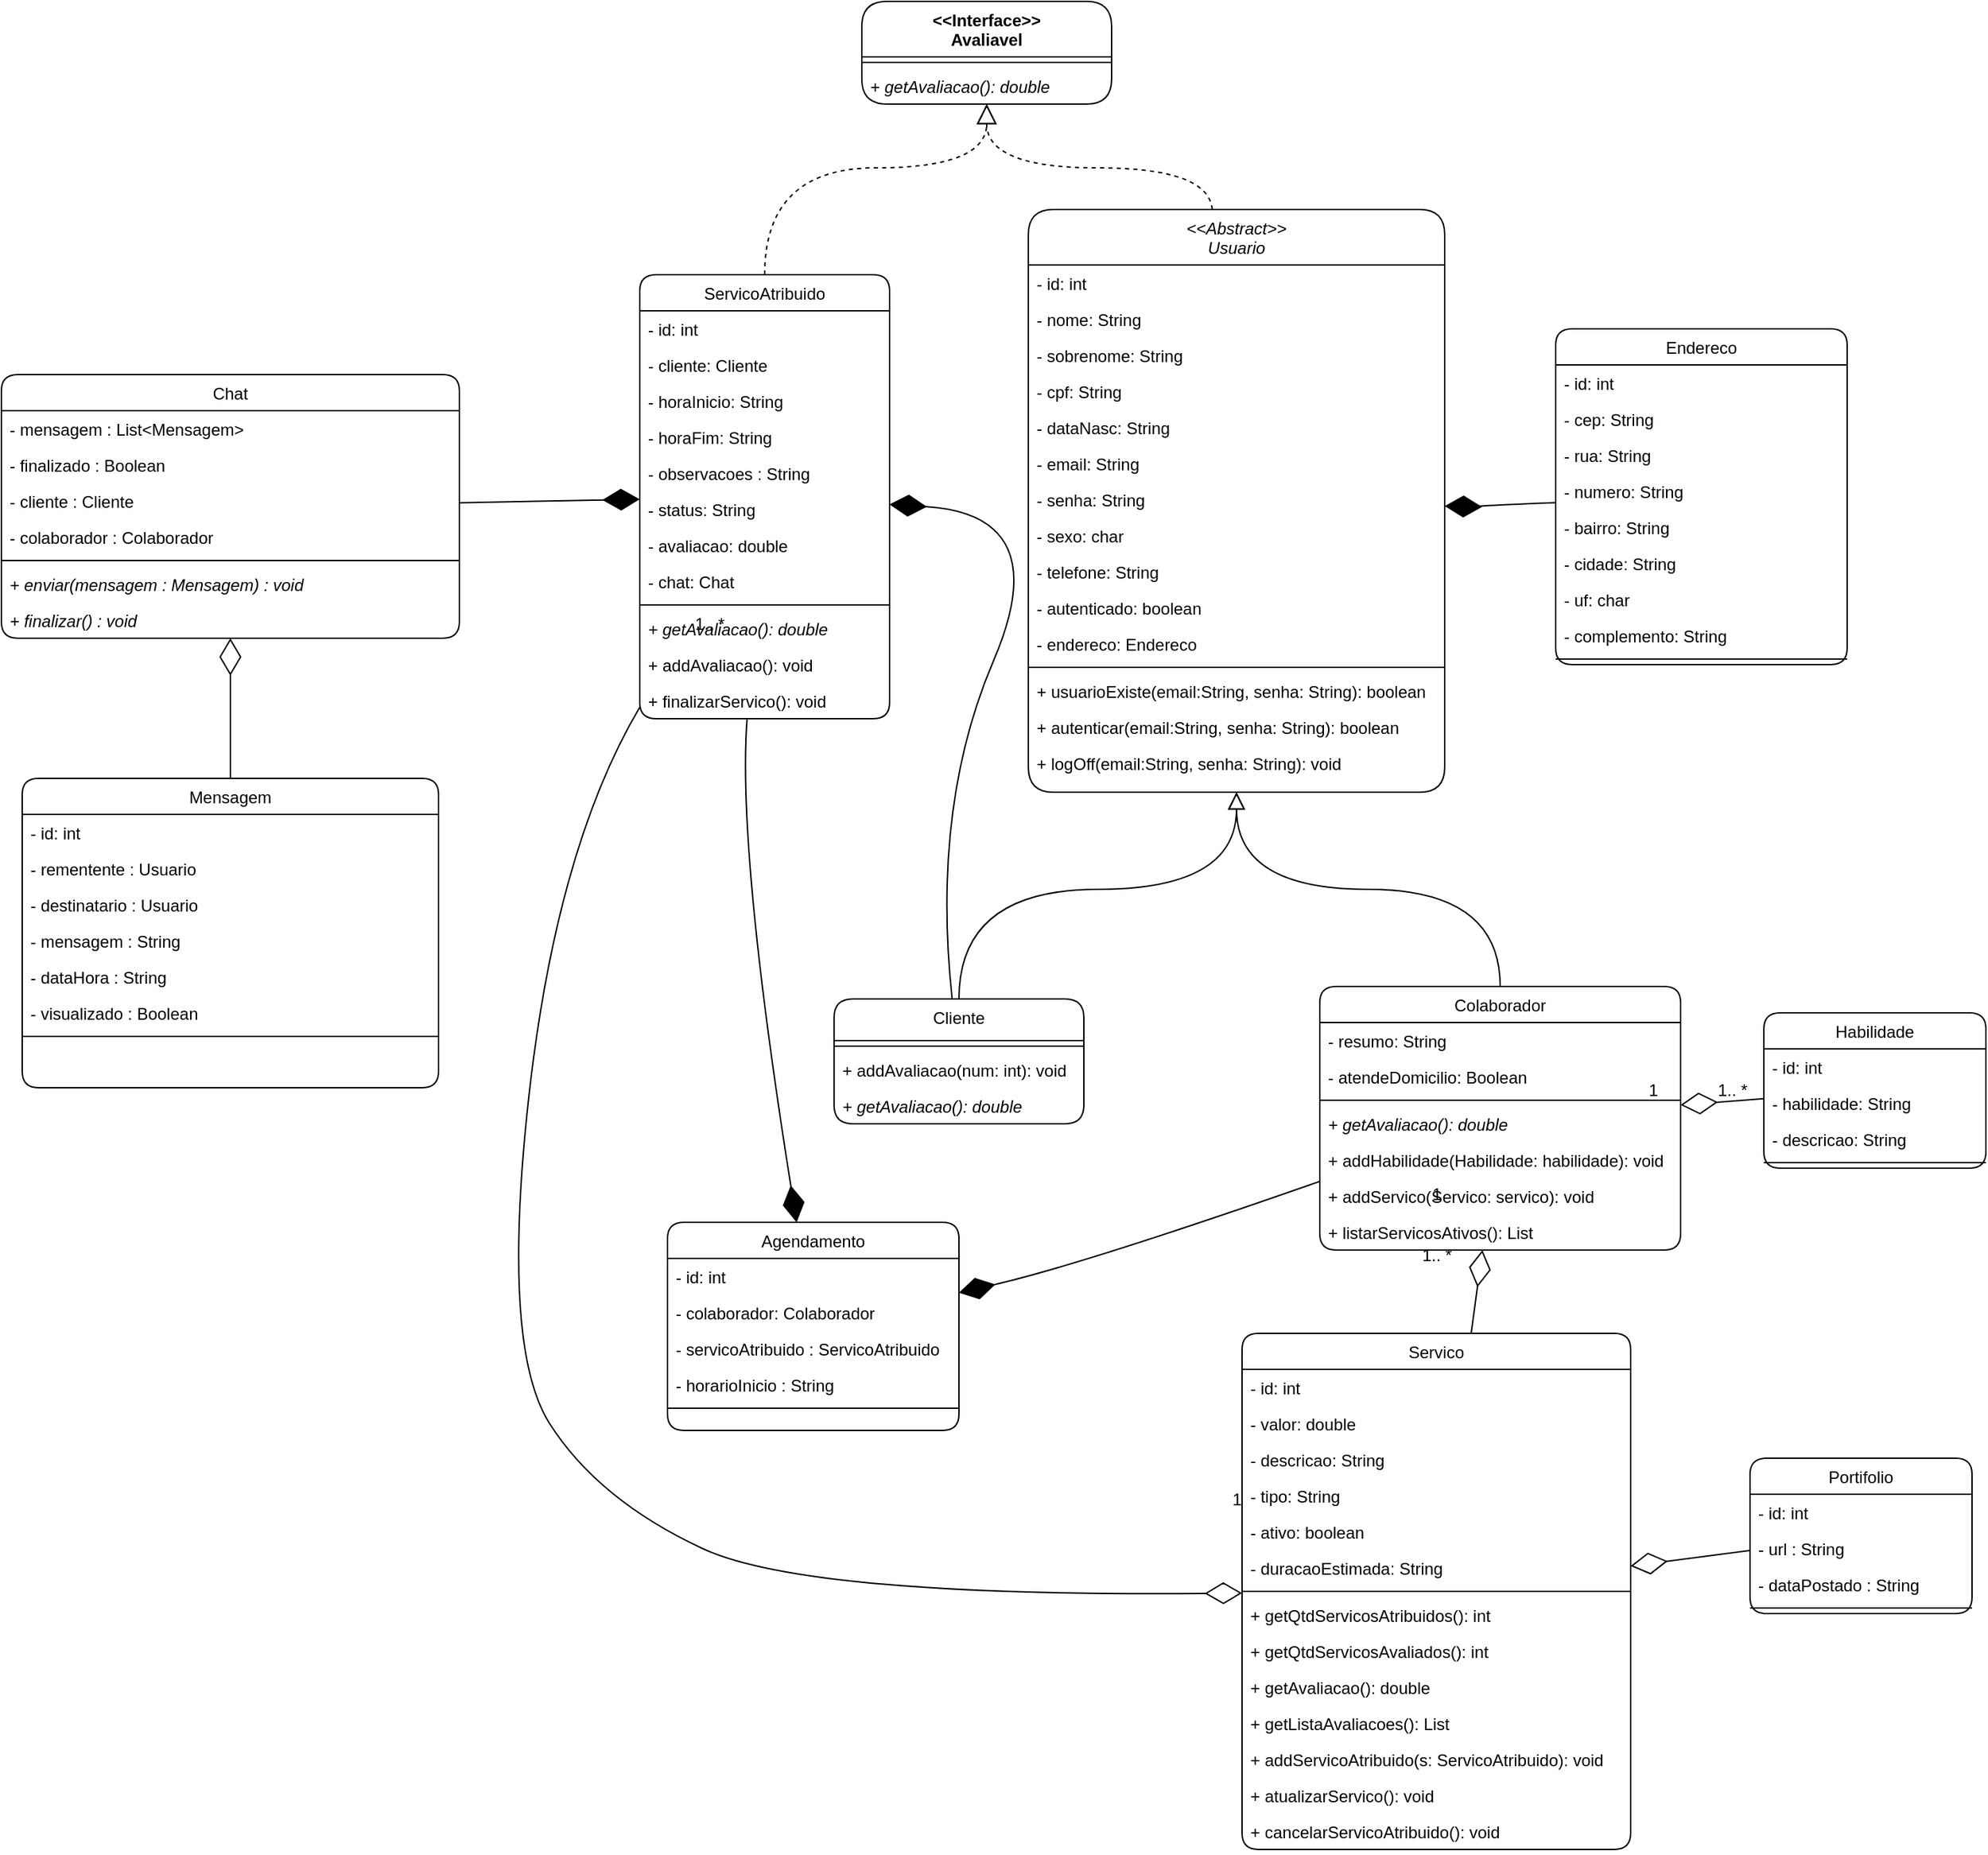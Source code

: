 <mxfile version="15.8.4" type="device"><diagram id="JI1mDOvTWfh2lCzA_Sv2" name="Page-1"><mxGraphModel dx="1935" dy="1732" grid="1" gridSize="10" guides="1" tooltips="1" connect="1" arrows="1" fold="1" page="1" pageScale="1" pageWidth="827" pageHeight="1169" math="0" shadow="0"><root><mxCell id="0"/><mxCell id="1" parent="0"/><mxCell id="ORUJClFgXBnA_HbMN2Dj-2" value="&lt;&lt;Abstract&gt;&gt;&#10;Usuario" style="swimlane;fontStyle=2;align=center;verticalAlign=top;childLayout=stackLayout;horizontal=1;startSize=40;horizontalStack=0;resizeParent=1;resizeLast=0;collapsible=1;marginBottom=0;shadow=0;strokeWidth=1;rounded=1;" parent="1" vertex="1"><mxGeometry x="140" y="-210" width="300" height="420" as="geometry"><mxRectangle x="230" y="140" width="160" height="26" as="alternateBounds"/></mxGeometry></mxCell><mxCell id="at3qiDSnlYmCYj1B6Uhe-5" value="- id: int" style="text;align=left;verticalAlign=top;spacingLeft=4;spacingRight=4;overflow=hidden;rotatable=0;points=[[0,0.5],[1,0.5]];portConstraint=eastwest;rounded=1;" parent="ORUJClFgXBnA_HbMN2Dj-2" vertex="1"><mxGeometry y="40" width="300" height="26" as="geometry"/></mxCell><mxCell id="ORUJClFgXBnA_HbMN2Dj-3" value="- nome: String" style="text;align=left;verticalAlign=top;spacingLeft=4;spacingRight=4;overflow=hidden;rotatable=0;points=[[0,0.5],[1,0.5]];portConstraint=eastwest;rounded=1;" parent="ORUJClFgXBnA_HbMN2Dj-2" vertex="1"><mxGeometry y="66" width="300" height="26" as="geometry"/></mxCell><mxCell id="ORUJClFgXBnA_HbMN2Dj-4" value="- sobrenome: String" style="text;align=left;verticalAlign=top;spacingLeft=4;spacingRight=4;overflow=hidden;rotatable=0;points=[[0,0.5],[1,0.5]];portConstraint=eastwest;shadow=0;html=0;rounded=1;" parent="ORUJClFgXBnA_HbMN2Dj-2" vertex="1"><mxGeometry y="92" width="300" height="26" as="geometry"/></mxCell><mxCell id="ORUJClFgXBnA_HbMN2Dj-5" value="- cpf: String" style="text;align=left;verticalAlign=top;spacingLeft=4;spacingRight=4;overflow=hidden;rotatable=0;points=[[0,0.5],[1,0.5]];portConstraint=eastwest;shadow=0;html=0;rounded=1;" parent="ORUJClFgXBnA_HbMN2Dj-2" vertex="1"><mxGeometry y="118" width="300" height="26" as="geometry"/></mxCell><mxCell id="ORUJClFgXBnA_HbMN2Dj-6" value="- dataNasc: String" style="text;align=left;verticalAlign=top;spacingLeft=4;spacingRight=4;overflow=hidden;rotatable=0;points=[[0,0.5],[1,0.5]];portConstraint=eastwest;shadow=0;html=0;rounded=1;" parent="ORUJClFgXBnA_HbMN2Dj-2" vertex="1"><mxGeometry y="144" width="300" height="26" as="geometry"/></mxCell><mxCell id="ORUJClFgXBnA_HbMN2Dj-7" value="- email: String" style="text;align=left;verticalAlign=top;spacingLeft=4;spacingRight=4;overflow=hidden;rotatable=0;points=[[0,0.5],[1,0.5]];portConstraint=eastwest;shadow=0;html=0;rounded=1;" parent="ORUJClFgXBnA_HbMN2Dj-2" vertex="1"><mxGeometry y="170" width="300" height="26" as="geometry"/></mxCell><mxCell id="ORUJClFgXBnA_HbMN2Dj-8" value="- senha: String" style="text;align=left;verticalAlign=top;spacingLeft=4;spacingRight=4;overflow=hidden;rotatable=0;points=[[0,0.5],[1,0.5]];portConstraint=eastwest;shadow=0;html=0;rounded=1;" parent="ORUJClFgXBnA_HbMN2Dj-2" vertex="1"><mxGeometry y="196" width="300" height="26" as="geometry"/></mxCell><mxCell id="ORUJClFgXBnA_HbMN2Dj-9" value="- sexo: char" style="text;align=left;verticalAlign=top;spacingLeft=4;spacingRight=4;overflow=hidden;rotatable=0;points=[[0,0.5],[1,0.5]];portConstraint=eastwest;shadow=0;html=0;rounded=1;" parent="ORUJClFgXBnA_HbMN2Dj-2" vertex="1"><mxGeometry y="222" width="300" height="26" as="geometry"/></mxCell><mxCell id="ORUJClFgXBnA_HbMN2Dj-10" value="- telefone: String" style="text;align=left;verticalAlign=top;spacingLeft=4;spacingRight=4;overflow=hidden;rotatable=0;points=[[0,0.5],[1,0.5]];portConstraint=eastwest;shadow=0;html=0;rounded=1;" parent="ORUJClFgXBnA_HbMN2Dj-2" vertex="1"><mxGeometry y="248" width="300" height="26" as="geometry"/></mxCell><mxCell id="ORUJClFgXBnA_HbMN2Dj-11" value="- autenticado: boolean" style="text;align=left;verticalAlign=top;spacingLeft=4;spacingRight=4;overflow=hidden;rotatable=0;points=[[0,0.5],[1,0.5]];portConstraint=eastwest;shadow=0;html=0;rounded=1;" parent="ORUJClFgXBnA_HbMN2Dj-2" vertex="1"><mxGeometry y="274" width="300" height="26" as="geometry"/></mxCell><mxCell id="at3qiDSnlYmCYj1B6Uhe-2" value="- endereco: Endereco" style="text;align=left;verticalAlign=top;spacingLeft=4;spacingRight=4;overflow=hidden;rotatable=0;points=[[0,0.5],[1,0.5]];portConstraint=eastwest;shadow=0;html=0;rounded=1;" parent="ORUJClFgXBnA_HbMN2Dj-2" vertex="1"><mxGeometry y="300" width="300" height="26" as="geometry"/></mxCell><mxCell id="ORUJClFgXBnA_HbMN2Dj-13" value="" style="line;html=1;strokeWidth=1;align=left;verticalAlign=middle;spacingTop=-1;spacingLeft=3;spacingRight=3;rotatable=0;labelPosition=right;points=[];portConstraint=eastwest;rounded=1;" parent="ORUJClFgXBnA_HbMN2Dj-2" vertex="1"><mxGeometry y="326" width="300" height="8" as="geometry"/></mxCell><mxCell id="ORUJClFgXBnA_HbMN2Dj-14" value="+ usuarioExiste(email:String, senha: String): boolean" style="text;align=left;verticalAlign=top;spacingLeft=4;spacingRight=4;overflow=hidden;rotatable=0;points=[[0,0.5],[1,0.5]];portConstraint=eastwest;shadow=0;html=0;fontStyle=0;rounded=1;" parent="ORUJClFgXBnA_HbMN2Dj-2" vertex="1"><mxGeometry y="334" width="300" height="26" as="geometry"/></mxCell><mxCell id="ORUJClFgXBnA_HbMN2Dj-15" value="+ autenticar(email:String, senha: String): boolean" style="text;align=left;verticalAlign=top;spacingLeft=4;spacingRight=4;overflow=hidden;rotatable=0;points=[[0,0.5],[1,0.5]];portConstraint=eastwest;shadow=0;html=0;fontStyle=0;rounded=1;" parent="ORUJClFgXBnA_HbMN2Dj-2" vertex="1"><mxGeometry y="360" width="300" height="26" as="geometry"/></mxCell><mxCell id="ORUJClFgXBnA_HbMN2Dj-16" value="+ logOff(email:String, senha: String): void" style="text;align=left;verticalAlign=top;spacingLeft=4;spacingRight=4;overflow=hidden;rotatable=0;points=[[0,0.5],[1,0.5]];portConstraint=eastwest;shadow=0;html=0;fontStyle=0;rounded=1;" parent="ORUJClFgXBnA_HbMN2Dj-2" vertex="1"><mxGeometry y="386" width="300" height="26" as="geometry"/></mxCell><mxCell id="ORUJClFgXBnA_HbMN2Dj-17" value="Cliente" style="swimlane;fontStyle=0;align=center;verticalAlign=top;childLayout=stackLayout;horizontal=1;startSize=30;horizontalStack=0;resizeParent=1;resizeLast=0;collapsible=1;marginBottom=0;shadow=0;strokeWidth=1;rounded=1;" parent="1" vertex="1"><mxGeometry y="359" width="180" height="90" as="geometry"><mxRectangle x="130" y="380" width="160" height="26" as="alternateBounds"/></mxGeometry></mxCell><mxCell id="ORUJClFgXBnA_HbMN2Dj-18" value="" style="line;html=1;strokeWidth=1;align=left;verticalAlign=middle;spacingTop=-1;spacingLeft=3;spacingRight=3;rotatable=0;labelPosition=right;points=[];portConstraint=eastwest;rounded=1;" parent="ORUJClFgXBnA_HbMN2Dj-17" vertex="1"><mxGeometry y="30" width="180" height="8" as="geometry"/></mxCell><mxCell id="ORUJClFgXBnA_HbMN2Dj-19" value="+ addAvaliacao(num: int): void" style="text;strokeColor=none;fillColor=none;align=left;verticalAlign=top;spacingLeft=4;spacingRight=4;overflow=hidden;rotatable=0;points=[[0,0.5],[1,0.5]];portConstraint=eastwest;fontStyle=0;rounded=1;" parent="ORUJClFgXBnA_HbMN2Dj-17" vertex="1"><mxGeometry y="38" width="180" height="26" as="geometry"/></mxCell><mxCell id="ORUJClFgXBnA_HbMN2Dj-20" value="+ getAvaliacao(): double" style="text;align=left;verticalAlign=top;spacingLeft=4;spacingRight=4;overflow=hidden;rotatable=0;points=[[0,0.5],[1,0.5]];portConstraint=eastwest;shadow=0;html=0;fontStyle=2;rounded=1;" parent="ORUJClFgXBnA_HbMN2Dj-17" vertex="1"><mxGeometry y="64" width="180" height="26" as="geometry"/></mxCell><mxCell id="ORUJClFgXBnA_HbMN2Dj-21" value="" style="endArrow=block;endSize=10;endFill=0;shadow=0;strokeWidth=1;edgeStyle=elbowEdgeStyle;elbow=vertical;entryX=0.5;entryY=1;entryDx=0;entryDy=0;curved=1;startArrow=none;" parent="1" source="ORUJClFgXBnA_HbMN2Dj-17" target="ORUJClFgXBnA_HbMN2Dj-2" edge="1"><mxGeometry width="160" relative="1" as="geometry"><mxPoint x="60" y="220" as="sourcePoint"/><mxPoint x="200" y="203" as="targetPoint"/><Array as="points"><mxPoint x="280" y="280"/><mxPoint x="390" y="320"/><mxPoint x="380" y="300"/></Array></mxGeometry></mxCell><mxCell id="ORUJClFgXBnA_HbMN2Dj-22" value="Colaborador" style="swimlane;fontStyle=0;align=center;verticalAlign=top;childLayout=stackLayout;horizontal=1;startSize=26;horizontalStack=0;resizeParent=1;resizeLast=0;collapsible=1;marginBottom=0;shadow=0;strokeWidth=1;rounded=1;" parent="1" vertex="1"><mxGeometry x="350" y="350" width="260" height="190" as="geometry"><mxRectangle x="340" y="380" width="170" height="26" as="alternateBounds"/></mxGeometry></mxCell><mxCell id="ORUJClFgXBnA_HbMN2Dj-23" value="- resumo: String" style="text;align=left;verticalAlign=top;spacingLeft=4;spacingRight=4;overflow=hidden;rotatable=0;points=[[0,0.5],[1,0.5]];portConstraint=eastwest;rounded=1;" parent="ORUJClFgXBnA_HbMN2Dj-22" vertex="1"><mxGeometry y="26" width="260" height="26" as="geometry"/></mxCell><mxCell id="at3qiDSnlYmCYj1B6Uhe-1" value="- atendeDomicilio: Boolean" style="text;align=left;verticalAlign=top;spacingLeft=4;spacingRight=4;overflow=hidden;rotatable=0;points=[[0,0.5],[1,0.5]];portConstraint=eastwest;rounded=1;" parent="ORUJClFgXBnA_HbMN2Dj-22" vertex="1"><mxGeometry y="52" width="260" height="26" as="geometry"/></mxCell><mxCell id="ORUJClFgXBnA_HbMN2Dj-24" value="" style="line;html=1;strokeWidth=1;align=left;verticalAlign=middle;spacingTop=-1;spacingLeft=3;spacingRight=3;rotatable=0;labelPosition=right;points=[];portConstraint=eastwest;rounded=1;" parent="ORUJClFgXBnA_HbMN2Dj-22" vertex="1"><mxGeometry y="78" width="260" height="8" as="geometry"/></mxCell><mxCell id="ORUJClFgXBnA_HbMN2Dj-25" value="+ getAvaliacao(): double" style="text;strokeColor=none;fillColor=none;align=left;verticalAlign=top;spacingLeft=4;spacingRight=4;overflow=hidden;rotatable=0;points=[[0,0.5],[1,0.5]];portConstraint=eastwest;fontStyle=2;rounded=1;" parent="ORUJClFgXBnA_HbMN2Dj-22" vertex="1"><mxGeometry y="86" width="260" height="26" as="geometry"/></mxCell><mxCell id="ORUJClFgXBnA_HbMN2Dj-26" value="+ addHabilidade(Habilidade: habilidade): void" style="text;align=left;verticalAlign=top;spacingLeft=4;spacingRight=4;overflow=hidden;rotatable=0;points=[[0,0.5],[1,0.5]];portConstraint=eastwest;rounded=1;" parent="ORUJClFgXBnA_HbMN2Dj-22" vertex="1"><mxGeometry y="112" width="260" height="26" as="geometry"/></mxCell><mxCell id="ORUJClFgXBnA_HbMN2Dj-27" value="+ addServico(Servico: servico): void" style="text;align=left;verticalAlign=top;spacingLeft=4;spacingRight=4;overflow=hidden;rotatable=0;points=[[0,0.5],[1,0.5]];portConstraint=eastwest;rounded=1;" parent="ORUJClFgXBnA_HbMN2Dj-22" vertex="1"><mxGeometry y="138" width="260" height="26" as="geometry"/></mxCell><mxCell id="ORUJClFgXBnA_HbMN2Dj-28" value="+ listarServicosAtivos(): List" style="text;align=left;verticalAlign=top;spacingLeft=4;spacingRight=4;overflow=hidden;rotatable=0;points=[[0,0.5],[1,0.5]];portConstraint=eastwest;fontStyle=0;rounded=1;" parent="ORUJClFgXBnA_HbMN2Dj-22" vertex="1"><mxGeometry y="164" width="260" height="26" as="geometry"/></mxCell><mxCell id="ORUJClFgXBnA_HbMN2Dj-29" value="" style="endArrow=block;endSize=10;endFill=0;shadow=0;strokeWidth=1;edgeStyle=elbowEdgeStyle;elbow=vertical;entryX=0.5;entryY=1;entryDx=0;entryDy=0;curved=1;" parent="1" source="ORUJClFgXBnA_HbMN2Dj-22" target="ORUJClFgXBnA_HbMN2Dj-2" edge="1"><mxGeometry width="160" relative="1" as="geometry"><mxPoint x="210" y="373" as="sourcePoint"/><mxPoint x="310" y="271" as="targetPoint"/><Array as="points"><mxPoint x="280" y="280"/><mxPoint x="400" y="320"/><mxPoint x="470" y="300"/></Array></mxGeometry></mxCell><mxCell id="ORUJClFgXBnA_HbMN2Dj-30" value="Endereco" style="swimlane;fontStyle=0;align=center;verticalAlign=top;childLayout=stackLayout;horizontal=1;startSize=26;horizontalStack=0;resizeParent=1;resizeLast=0;collapsible=1;marginBottom=0;shadow=0;strokeWidth=1;rounded=1;" parent="1" vertex="1"><mxGeometry x="520" y="-124" width="210" height="242" as="geometry"><mxRectangle x="550" y="140" width="160" height="26" as="alternateBounds"/></mxGeometry></mxCell><mxCell id="at3qiDSnlYmCYj1B6Uhe-7" value="- id: int" style="text;align=left;verticalAlign=top;spacingLeft=4;spacingRight=4;overflow=hidden;rotatable=0;points=[[0,0.5],[1,0.5]];portConstraint=eastwest;rounded=1;" parent="ORUJClFgXBnA_HbMN2Dj-30" vertex="1"><mxGeometry y="26" width="210" height="26" as="geometry"/></mxCell><mxCell id="ORUJClFgXBnA_HbMN2Dj-31" value="- cep: String" style="text;align=left;verticalAlign=top;spacingLeft=4;spacingRight=4;overflow=hidden;rotatable=0;points=[[0,0.5],[1,0.5]];portConstraint=eastwest;rounded=1;" parent="ORUJClFgXBnA_HbMN2Dj-30" vertex="1"><mxGeometry y="52" width="210" height="26" as="geometry"/></mxCell><mxCell id="ORUJClFgXBnA_HbMN2Dj-32" value="- rua: String" style="text;align=left;verticalAlign=top;spacingLeft=4;spacingRight=4;overflow=hidden;rotatable=0;points=[[0,0.5],[1,0.5]];portConstraint=eastwest;shadow=0;html=0;rounded=1;" parent="ORUJClFgXBnA_HbMN2Dj-30" vertex="1"><mxGeometry y="78" width="210" height="26" as="geometry"/></mxCell><mxCell id="ORUJClFgXBnA_HbMN2Dj-33" value="- numero: String" style="text;align=left;verticalAlign=top;spacingLeft=4;spacingRight=4;overflow=hidden;rotatable=0;points=[[0,0.5],[1,0.5]];portConstraint=eastwest;shadow=0;html=0;rounded=1;" parent="ORUJClFgXBnA_HbMN2Dj-30" vertex="1"><mxGeometry y="104" width="210" height="26" as="geometry"/></mxCell><mxCell id="ORUJClFgXBnA_HbMN2Dj-34" value="- bairro: String" style="text;align=left;verticalAlign=top;spacingLeft=4;spacingRight=4;overflow=hidden;rotatable=0;points=[[0,0.5],[1,0.5]];portConstraint=eastwest;shadow=0;html=0;rounded=1;" parent="ORUJClFgXBnA_HbMN2Dj-30" vertex="1"><mxGeometry y="130" width="210" height="26" as="geometry"/></mxCell><mxCell id="ORUJClFgXBnA_HbMN2Dj-35" value="- cidade: String" style="text;align=left;verticalAlign=top;spacingLeft=4;spacingRight=4;overflow=hidden;rotatable=0;points=[[0,0.5],[1,0.5]];portConstraint=eastwest;shadow=0;html=0;rounded=1;" parent="ORUJClFgXBnA_HbMN2Dj-30" vertex="1"><mxGeometry y="156" width="210" height="26" as="geometry"/></mxCell><mxCell id="ORUJClFgXBnA_HbMN2Dj-36" value="- uf: char" style="text;align=left;verticalAlign=top;spacingLeft=4;spacingRight=4;overflow=hidden;rotatable=0;points=[[0,0.5],[1,0.5]];portConstraint=eastwest;shadow=0;html=0;rounded=1;" parent="ORUJClFgXBnA_HbMN2Dj-30" vertex="1"><mxGeometry y="182" width="210" height="26" as="geometry"/></mxCell><mxCell id="ORUJClFgXBnA_HbMN2Dj-37" value="- complemento: String" style="text;align=left;verticalAlign=top;spacingLeft=4;spacingRight=4;overflow=hidden;rotatable=0;points=[[0,0.5],[1,0.5]];portConstraint=eastwest;shadow=0;html=0;rounded=1;" parent="ORUJClFgXBnA_HbMN2Dj-30" vertex="1"><mxGeometry y="208" width="210" height="26" as="geometry"/></mxCell><mxCell id="ORUJClFgXBnA_HbMN2Dj-38" value="" style="line;html=1;strokeWidth=1;align=left;verticalAlign=middle;spacingTop=-1;spacingLeft=3;spacingRight=3;rotatable=0;labelPosition=right;points=[];portConstraint=eastwest;rounded=1;" parent="ORUJClFgXBnA_HbMN2Dj-30" vertex="1"><mxGeometry y="234" width="210" height="8" as="geometry"/></mxCell><mxCell id="ORUJClFgXBnA_HbMN2Dj-39" value="Habilidade&#10;" style="swimlane;fontStyle=0;align=center;verticalAlign=top;childLayout=stackLayout;horizontal=1;startSize=26;horizontalStack=0;resizeParent=1;resizeLast=0;collapsible=1;marginBottom=0;shadow=0;strokeWidth=1;rounded=1;" parent="1" vertex="1"><mxGeometry x="670" y="369" width="160" height="112" as="geometry"><mxRectangle x="340" y="380" width="170" height="26" as="alternateBounds"/></mxGeometry></mxCell><mxCell id="at3qiDSnlYmCYj1B6Uhe-10" value="- id: int" style="text;align=left;verticalAlign=top;spacingLeft=4;spacingRight=4;overflow=hidden;rotatable=0;points=[[0,0.5],[1,0.5]];portConstraint=eastwest;rounded=1;" parent="ORUJClFgXBnA_HbMN2Dj-39" vertex="1"><mxGeometry y="26" width="160" height="26" as="geometry"/></mxCell><mxCell id="ORUJClFgXBnA_HbMN2Dj-40" value="- habilidade: String" style="text;align=left;verticalAlign=top;spacingLeft=4;spacingRight=4;overflow=hidden;rotatable=0;points=[[0,0.5],[1,0.5]];portConstraint=eastwest;rounded=1;" parent="ORUJClFgXBnA_HbMN2Dj-39" vertex="1"><mxGeometry y="52" width="160" height="26" as="geometry"/></mxCell><mxCell id="ORUJClFgXBnA_HbMN2Dj-41" value="- descricao: String" style="text;align=left;verticalAlign=top;spacingLeft=4;spacingRight=4;overflow=hidden;rotatable=0;points=[[0,0.5],[1,0.5]];portConstraint=eastwest;rounded=1;" parent="ORUJClFgXBnA_HbMN2Dj-39" vertex="1"><mxGeometry y="78" width="160" height="26" as="geometry"/></mxCell><mxCell id="ORUJClFgXBnA_HbMN2Dj-42" value="" style="line;html=1;strokeWidth=1;align=left;verticalAlign=middle;spacingTop=-1;spacingLeft=3;spacingRight=3;rotatable=0;labelPosition=right;points=[];portConstraint=eastwest;rounded=1;" parent="ORUJClFgXBnA_HbMN2Dj-39" vertex="1"><mxGeometry y="104" width="160" height="8" as="geometry"/></mxCell><mxCell id="ORUJClFgXBnA_HbMN2Dj-43" value="" style="endArrow=diamondThin;endFill=0;endSize=24;html=1;curved=1;" parent="1" source="ORUJClFgXBnA_HbMN2Dj-39" target="ORUJClFgXBnA_HbMN2Dj-22" edge="1"><mxGeometry width="160" relative="1" as="geometry"><mxPoint x="340" y="360" as="sourcePoint"/><mxPoint x="500" y="360" as="targetPoint"/></mxGeometry></mxCell><mxCell id="ORUJClFgXBnA_HbMN2Dj-44" value="" style="endArrow=diamondThin;endFill=1;endSize=24;html=1;curved=1;" parent="1" source="ORUJClFgXBnA_HbMN2Dj-30" target="ORUJClFgXBnA_HbMN2Dj-2" edge="1"><mxGeometry width="160" relative="1" as="geometry"><mxPoint x="510" y="100" as="sourcePoint"/><mxPoint x="670" y="100" as="targetPoint"/><Array as="points"><mxPoint x="450" y="4"/></Array></mxGeometry></mxCell><mxCell id="ORUJClFgXBnA_HbMN2Dj-45" value="Servico" style="swimlane;fontStyle=0;align=center;verticalAlign=top;childLayout=stackLayout;horizontal=1;startSize=26;horizontalStack=0;resizeParent=1;resizeLast=0;collapsible=1;marginBottom=0;shadow=0;strokeWidth=1;rounded=1;" parent="1" vertex="1"><mxGeometry x="294" y="600" width="280" height="372" as="geometry"><mxRectangle x="340" y="380" width="170" height="26" as="alternateBounds"/></mxGeometry></mxCell><mxCell id="at3qiDSnlYmCYj1B6Uhe-9" value="- id: int" style="text;align=left;verticalAlign=top;spacingLeft=4;spacingRight=4;overflow=hidden;rotatable=0;points=[[0,0.5],[1,0.5]];portConstraint=eastwest;rounded=1;" parent="ORUJClFgXBnA_HbMN2Dj-45" vertex="1"><mxGeometry y="26" width="280" height="26" as="geometry"/></mxCell><mxCell id="ORUJClFgXBnA_HbMN2Dj-46" value="- valor: double" style="text;align=left;verticalAlign=top;spacingLeft=4;spacingRight=4;overflow=hidden;rotatable=0;points=[[0,0.5],[1,0.5]];portConstraint=eastwest;rounded=1;" parent="ORUJClFgXBnA_HbMN2Dj-45" vertex="1"><mxGeometry y="52" width="280" height="26" as="geometry"/></mxCell><mxCell id="ORUJClFgXBnA_HbMN2Dj-47" value="- descricao: String" style="text;align=left;verticalAlign=top;spacingLeft=4;spacingRight=4;overflow=hidden;rotatable=0;points=[[0,0.5],[1,0.5]];portConstraint=eastwest;rounded=1;" parent="ORUJClFgXBnA_HbMN2Dj-45" vertex="1"><mxGeometry y="78" width="280" height="26" as="geometry"/></mxCell><mxCell id="ORUJClFgXBnA_HbMN2Dj-48" value="- tipo: String" style="text;align=left;verticalAlign=top;spacingLeft=4;spacingRight=4;overflow=hidden;rotatable=0;points=[[0,0.5],[1,0.5]];portConstraint=eastwest;rounded=1;" parent="ORUJClFgXBnA_HbMN2Dj-45" vertex="1"><mxGeometry y="104" width="280" height="26" as="geometry"/></mxCell><mxCell id="ORUJClFgXBnA_HbMN2Dj-49" value="- ativo: boolean" style="text;align=left;verticalAlign=top;spacingLeft=4;spacingRight=4;overflow=hidden;rotatable=0;points=[[0,0.5],[1,0.5]];portConstraint=eastwest;rounded=1;" parent="ORUJClFgXBnA_HbMN2Dj-45" vertex="1"><mxGeometry y="130" width="280" height="26" as="geometry"/></mxCell><mxCell id="at3qiDSnlYmCYj1B6Uhe-83" value="- duracaoEstimada: String" style="text;align=left;verticalAlign=top;spacingLeft=4;spacingRight=4;overflow=hidden;rotatable=0;points=[[0,0.5],[1,0.5]];portConstraint=eastwest;rounded=1;" parent="ORUJClFgXBnA_HbMN2Dj-45" vertex="1"><mxGeometry y="156" width="280" height="26" as="geometry"/></mxCell><mxCell id="ORUJClFgXBnA_HbMN2Dj-50" value="" style="line;html=1;strokeWidth=1;align=left;verticalAlign=middle;spacingTop=-1;spacingLeft=3;spacingRight=3;rotatable=0;labelPosition=right;points=[];portConstraint=eastwest;rounded=1;" parent="ORUJClFgXBnA_HbMN2Dj-45" vertex="1"><mxGeometry y="182" width="280" height="8" as="geometry"/></mxCell><mxCell id="ORUJClFgXBnA_HbMN2Dj-51" value="+ getQtdServicosAtribuidos(): int" style="text;align=left;verticalAlign=top;spacingLeft=4;spacingRight=4;overflow=hidden;rotatable=0;points=[[0,0.5],[1,0.5]];portConstraint=eastwest;fontStyle=0;rounded=1;" parent="ORUJClFgXBnA_HbMN2Dj-45" vertex="1"><mxGeometry y="190" width="280" height="26" as="geometry"/></mxCell><mxCell id="ORUJClFgXBnA_HbMN2Dj-52" value="+ getQtdServicosAvaliados(): int" style="text;align=left;verticalAlign=top;spacingLeft=4;spacingRight=4;overflow=hidden;rotatable=0;points=[[0,0.5],[1,0.5]];portConstraint=eastwest;fontStyle=0;rounded=1;" parent="ORUJClFgXBnA_HbMN2Dj-45" vertex="1"><mxGeometry y="216" width="280" height="26" as="geometry"/></mxCell><mxCell id="ORUJClFgXBnA_HbMN2Dj-53" value="+ getAvaliacao(): double" style="text;strokeColor=none;fillColor=none;align=left;verticalAlign=top;spacingLeft=4;spacingRight=4;overflow=hidden;rotatable=0;points=[[0,0.5],[1,0.5]];portConstraint=eastwest;fontStyle=0;rounded=1;" parent="ORUJClFgXBnA_HbMN2Dj-45" vertex="1"><mxGeometry y="242" width="280" height="26" as="geometry"/></mxCell><mxCell id="ORUJClFgXBnA_HbMN2Dj-54" value="+ getListaAvaliacoes(): List" style="text;strokeColor=none;fillColor=none;align=left;verticalAlign=top;spacingLeft=4;spacingRight=4;overflow=hidden;rotatable=0;points=[[0,0.5],[1,0.5]];portConstraint=eastwest;fontStyle=0;rounded=1;" parent="ORUJClFgXBnA_HbMN2Dj-45" vertex="1"><mxGeometry y="268" width="280" height="26" as="geometry"/></mxCell><mxCell id="ORUJClFgXBnA_HbMN2Dj-55" value="+ addServicoAtribuido(s: ServicoAtribuido): void" style="text;align=left;verticalAlign=top;spacingLeft=4;spacingRight=4;overflow=hidden;rotatable=0;points=[[0,0.5],[1,0.5]];portConstraint=eastwest;fontStyle=0;rounded=1;" parent="ORUJClFgXBnA_HbMN2Dj-45" vertex="1"><mxGeometry y="294" width="280" height="26" as="geometry"/></mxCell><mxCell id="ORUJClFgXBnA_HbMN2Dj-56" value="+ atualizarServico(): void" style="text;align=left;verticalAlign=top;spacingLeft=4;spacingRight=4;overflow=hidden;rotatable=0;points=[[0,0.5],[1,0.5]];portConstraint=eastwest;fontStyle=0;rounded=1;" parent="ORUJClFgXBnA_HbMN2Dj-45" vertex="1"><mxGeometry y="320" width="280" height="26" as="geometry"/></mxCell><mxCell id="ORUJClFgXBnA_HbMN2Dj-57" value="+ cancelarServicoAtribuido(): void" style="text;align=left;verticalAlign=top;spacingLeft=4;spacingRight=4;overflow=hidden;rotatable=0;points=[[0,0.5],[1,0.5]];portConstraint=eastwest;fontStyle=0;rounded=1;" parent="ORUJClFgXBnA_HbMN2Dj-45" vertex="1"><mxGeometry y="346" width="280" height="26" as="geometry"/></mxCell><mxCell id="ORUJClFgXBnA_HbMN2Dj-58" value="" style="endArrow=diamondThin;endFill=0;endSize=24;html=1;curved=1;" parent="1" source="ORUJClFgXBnA_HbMN2Dj-45" target="ORUJClFgXBnA_HbMN2Dj-22" edge="1"><mxGeometry width="160" relative="1" as="geometry"><mxPoint x="400" y="490" as="sourcePoint"/><mxPoint x="420" y="456" as="targetPoint"/><Array as="points"/></mxGeometry></mxCell><mxCell id="ORUJClFgXBnA_HbMN2Dj-59" value="1.. *" style="text;html=1;align=center;verticalAlign=middle;resizable=0;points=[];autosize=1;strokeColor=none;fillColor=none;rounded=1;" parent="1" vertex="1"><mxGeometry x="414" y="533.5" width="40" height="20" as="geometry"/></mxCell><mxCell id="ORUJClFgXBnA_HbMN2Dj-60" value="1" style="text;html=1;align=center;verticalAlign=middle;resizable=0;points=[];autosize=1;strokeColor=none;fillColor=none;rounded=1;" parent="1" vertex="1"><mxGeometry x="424" y="490" width="20" height="20" as="geometry"/></mxCell><mxCell id="ORUJClFgXBnA_HbMN2Dj-61" value="1.. *" style="text;html=1;align=center;verticalAlign=middle;resizable=0;points=[];autosize=1;strokeColor=none;fillColor=none;rounded=1;" parent="1" vertex="1"><mxGeometry x="627" y="415" width="40" height="20" as="geometry"/></mxCell><mxCell id="ORUJClFgXBnA_HbMN2Dj-62" value="1" style="text;html=1;align=center;verticalAlign=middle;resizable=0;points=[];autosize=1;strokeColor=none;fillColor=none;rounded=1;" parent="1" vertex="1"><mxGeometry x="580" y="415" width="20" height="20" as="geometry"/></mxCell><mxCell id="ORUJClFgXBnA_HbMN2Dj-63" value="ServicoAtribuido" style="swimlane;fontStyle=0;align=center;verticalAlign=top;childLayout=stackLayout;horizontal=1;startSize=26;horizontalStack=0;resizeParent=1;resizeLast=0;collapsible=1;marginBottom=0;shadow=0;strokeWidth=1;rounded=1;" parent="1" vertex="1"><mxGeometry x="-140" y="-163" width="180" height="320" as="geometry"><mxRectangle x="340" y="380" width="170" height="26" as="alternateBounds"/></mxGeometry></mxCell><mxCell id="at3qiDSnlYmCYj1B6Uhe-6" value="- id: int" style="text;align=left;verticalAlign=top;spacingLeft=4;spacingRight=4;overflow=hidden;rotatable=0;points=[[0,0.5],[1,0.5]];portConstraint=eastwest;rounded=1;" parent="ORUJClFgXBnA_HbMN2Dj-63" vertex="1"><mxGeometry y="26" width="180" height="26" as="geometry"/></mxCell><mxCell id="ORUJClFgXBnA_HbMN2Dj-64" value="- cliente: Cliente" style="text;align=left;verticalAlign=top;spacingLeft=4;spacingRight=4;overflow=hidden;rotatable=0;points=[[0,0.5],[1,0.5]];portConstraint=eastwest;rounded=1;" parent="ORUJClFgXBnA_HbMN2Dj-63" vertex="1"><mxGeometry y="52" width="180" height="26" as="geometry"/></mxCell><mxCell id="ORUJClFgXBnA_HbMN2Dj-65" value="- horaInicio: String" style="text;align=left;verticalAlign=top;spacingLeft=4;spacingRight=4;overflow=hidden;rotatable=0;points=[[0,0.5],[1,0.5]];portConstraint=eastwest;rounded=1;" parent="ORUJClFgXBnA_HbMN2Dj-63" vertex="1"><mxGeometry y="78" width="180" height="26" as="geometry"/></mxCell><mxCell id="ORUJClFgXBnA_HbMN2Dj-66" value="- horaFim: String" style="text;align=left;verticalAlign=top;spacingLeft=4;spacingRight=4;overflow=hidden;rotatable=0;points=[[0,0.5],[1,0.5]];portConstraint=eastwest;rounded=1;" parent="ORUJClFgXBnA_HbMN2Dj-63" vertex="1"><mxGeometry y="104" width="180" height="26" as="geometry"/></mxCell><mxCell id="at3qiDSnlYmCYj1B6Uhe-11" value="- observacoes : String" style="text;align=left;verticalAlign=top;spacingLeft=4;spacingRight=4;overflow=hidden;rotatable=0;points=[[0,0.5],[1,0.5]];portConstraint=eastwest;rounded=1;" parent="ORUJClFgXBnA_HbMN2Dj-63" vertex="1"><mxGeometry y="130" width="180" height="26" as="geometry"/></mxCell><mxCell id="ORUJClFgXBnA_HbMN2Dj-67" value="- status: String" style="text;align=left;verticalAlign=top;spacingLeft=4;spacingRight=4;overflow=hidden;rotatable=0;points=[[0,0.5],[1,0.5]];portConstraint=eastwest;rounded=1;" parent="ORUJClFgXBnA_HbMN2Dj-63" vertex="1"><mxGeometry y="156" width="180" height="26" as="geometry"/></mxCell><mxCell id="ORUJClFgXBnA_HbMN2Dj-68" value="- avaliacao: double" style="text;align=left;verticalAlign=top;spacingLeft=4;spacingRight=4;overflow=hidden;rotatable=0;points=[[0,0.5],[1,0.5]];portConstraint=eastwest;rounded=1;" parent="ORUJClFgXBnA_HbMN2Dj-63" vertex="1"><mxGeometry y="182" width="180" height="26" as="geometry"/></mxCell><mxCell id="at3qiDSnlYmCYj1B6Uhe-63" value="- chat: Chat" style="text;align=left;verticalAlign=top;spacingLeft=4;spacingRight=4;overflow=hidden;rotatable=0;points=[[0,0.5],[1,0.5]];portConstraint=eastwest;rounded=1;" parent="ORUJClFgXBnA_HbMN2Dj-63" vertex="1"><mxGeometry y="208" width="180" height="26" as="geometry"/></mxCell><mxCell id="ORUJClFgXBnA_HbMN2Dj-69" value="" style="line;html=1;strokeWidth=1;align=left;verticalAlign=middle;spacingTop=-1;spacingLeft=3;spacingRight=3;rotatable=0;labelPosition=right;points=[];portConstraint=eastwest;rounded=1;" parent="ORUJClFgXBnA_HbMN2Dj-63" vertex="1"><mxGeometry y="234" width="180" height="8" as="geometry"/></mxCell><mxCell id="ORUJClFgXBnA_HbMN2Dj-70" value="+ getAvaliacao(): double" style="text;strokeColor=none;fillColor=none;align=left;verticalAlign=top;spacingLeft=4;spacingRight=4;overflow=hidden;rotatable=0;points=[[0,0.5],[1,0.5]];portConstraint=eastwest;fontStyle=2;rounded=1;" parent="ORUJClFgXBnA_HbMN2Dj-63" vertex="1"><mxGeometry y="242" width="180" height="26" as="geometry"/></mxCell><mxCell id="ORUJClFgXBnA_HbMN2Dj-71" value="+ addAvaliacao(): void" style="text;align=left;verticalAlign=top;spacingLeft=4;spacingRight=4;overflow=hidden;rotatable=0;points=[[0,0.5],[1,0.5]];portConstraint=eastwest;fontStyle=0;rounded=1;" parent="ORUJClFgXBnA_HbMN2Dj-63" vertex="1"><mxGeometry y="268" width="180" height="26" as="geometry"/></mxCell><mxCell id="ORUJClFgXBnA_HbMN2Dj-72" value="+ finalizarServico(): void" style="text;align=left;verticalAlign=top;spacingLeft=4;spacingRight=4;overflow=hidden;rotatable=0;points=[[0,0.5],[1,0.5]];portConstraint=eastwest;fontStyle=0;rounded=1;" parent="ORUJClFgXBnA_HbMN2Dj-63" vertex="1"><mxGeometry y="294" width="180" height="26" as="geometry"/></mxCell><mxCell id="ORUJClFgXBnA_HbMN2Dj-73" value="" style="endArrow=diamondThin;endFill=0;endSize=24;html=1;curved=1;" parent="1" source="ORUJClFgXBnA_HbMN2Dj-63" target="ORUJClFgXBnA_HbMN2Dj-45" edge="1"><mxGeometry width="160" relative="1" as="geometry"><mxPoint x="430" y="590" as="sourcePoint"/><mxPoint x="590" y="590" as="targetPoint"/><Array as="points"><mxPoint x="-200" y="250"/><mxPoint x="-240" y="610"/><mxPoint x="-170" y="720"/><mxPoint x="-20" y="790"/></Array></mxGeometry></mxCell><mxCell id="ORUJClFgXBnA_HbMN2Dj-74" value="1" style="text;html=1;align=center;verticalAlign=middle;resizable=0;points=[];autosize=1;strokeColor=none;fillColor=none;rounded=1;" parent="1" vertex="1"><mxGeometry x="280" y="710" width="20" height="20" as="geometry"/></mxCell><mxCell id="ORUJClFgXBnA_HbMN2Dj-75" value="1.. *" style="text;html=1;align=center;verticalAlign=middle;resizable=0;points=[];autosize=1;strokeColor=none;fillColor=none;rounded=1;" parent="1" vertex="1"><mxGeometry x="-110" y="79" width="40" height="20" as="geometry"/></mxCell><mxCell id="ORUJClFgXBnA_HbMN2Dj-76" value="&lt;&lt;Interface&gt;&gt;&#10;Avaliavel" style="swimlane;fontStyle=1;align=center;verticalAlign=top;childLayout=stackLayout;horizontal=1;startSize=40;horizontalStack=0;resizeParent=1;resizeParentMax=0;resizeLast=0;collapsible=1;marginBottom=0;rounded=1;" parent="1" vertex="1"><mxGeometry x="20" y="-360" width="180" height="74" as="geometry"/></mxCell><mxCell id="ORUJClFgXBnA_HbMN2Dj-77" value="" style="line;strokeWidth=1;fillColor=none;align=left;verticalAlign=middle;spacingTop=-1;spacingLeft=3;spacingRight=3;rotatable=0;labelPosition=right;points=[];portConstraint=eastwest;rounded=1;" parent="ORUJClFgXBnA_HbMN2Dj-76" vertex="1"><mxGeometry y="40" width="180" height="8" as="geometry"/></mxCell><mxCell id="ORUJClFgXBnA_HbMN2Dj-78" value="+ getAvaliacao(): double" style="text;strokeColor=none;fillColor=none;align=left;verticalAlign=top;spacingLeft=4;spacingRight=4;overflow=hidden;rotatable=0;points=[[0,0.5],[1,0.5]];portConstraint=eastwest;fontStyle=2;rounded=1;" parent="ORUJClFgXBnA_HbMN2Dj-76" vertex="1"><mxGeometry y="48" width="180" height="26" as="geometry"/></mxCell><mxCell id="ORUJClFgXBnA_HbMN2Dj-79" value="" style="endArrow=block;dashed=1;endFill=0;endSize=12;html=1;curved=1;" parent="1" source="ORUJClFgXBnA_HbMN2Dj-63" target="ORUJClFgXBnA_HbMN2Dj-76" edge="1"><mxGeometry width="160" relative="1" as="geometry"><mxPoint x="70" y="-260" as="sourcePoint"/><mxPoint x="230" y="-260" as="targetPoint"/><Array as="points"><mxPoint x="-50" y="-240"/><mxPoint x="110" y="-240"/></Array></mxGeometry></mxCell><mxCell id="ORUJClFgXBnA_HbMN2Dj-80" value="" style="endArrow=block;dashed=1;endFill=0;endSize=12;html=1;curved=1;" parent="1" source="ORUJClFgXBnA_HbMN2Dj-2" target="ORUJClFgXBnA_HbMN2Dj-76" edge="1"><mxGeometry width="160" relative="1" as="geometry"><mxPoint x="70" y="-280" as="sourcePoint"/><mxPoint x="230" y="-280" as="targetPoint"/><Array as="points"><mxPoint x="270" y="-240"/><mxPoint x="110" y="-240"/></Array></mxGeometry></mxCell><mxCell id="ORUJClFgXBnA_HbMN2Dj-81" value="" style="endArrow=diamondThin;endFill=1;endSize=24;html=1;rounded=1;curved=1;" parent="1" source="ORUJClFgXBnA_HbMN2Dj-17" target="ORUJClFgXBnA_HbMN2Dj-63" edge="1"><mxGeometry width="160" relative="1" as="geometry"><mxPoint x="30" y="270" as="sourcePoint"/><mxPoint x="190" y="270" as="targetPoint"/><Array as="points"><mxPoint x="70" y="220"/><mxPoint x="160" y="10"/></Array></mxGeometry></mxCell><mxCell id="at3qiDSnlYmCYj1B6Uhe-44" value="Mensagem" style="swimlane;fontStyle=0;align=center;verticalAlign=top;childLayout=stackLayout;horizontal=1;startSize=26;horizontalStack=0;resizeParent=1;resizeLast=0;collapsible=1;marginBottom=0;shadow=0;strokeWidth=1;rounded=1;" parent="1" vertex="1"><mxGeometry x="-585" y="200" width="300" height="223" as="geometry"><mxRectangle x="340" y="380" width="170" height="26" as="alternateBounds"/></mxGeometry></mxCell><mxCell id="at3qiDSnlYmCYj1B6Uhe-45" value="- id: int" style="text;align=left;verticalAlign=top;spacingLeft=4;spacingRight=4;overflow=hidden;rotatable=0;points=[[0,0.5],[1,0.5]];portConstraint=eastwest;rounded=1;" parent="at3qiDSnlYmCYj1B6Uhe-44" vertex="1"><mxGeometry y="26" width="300" height="26" as="geometry"/></mxCell><mxCell id="at3qiDSnlYmCYj1B6Uhe-46" value="- rementente : Usuario" style="text;align=left;verticalAlign=top;spacingLeft=4;spacingRight=4;overflow=hidden;rotatable=0;points=[[0,0.5],[1,0.5]];portConstraint=eastwest;rounded=1;" parent="at3qiDSnlYmCYj1B6Uhe-44" vertex="1"><mxGeometry y="52" width="300" height="26" as="geometry"/></mxCell><mxCell id="at3qiDSnlYmCYj1B6Uhe-47" value="- destinatario : Usuario" style="text;align=left;verticalAlign=top;spacingLeft=4;spacingRight=4;overflow=hidden;rotatable=0;points=[[0,0.5],[1,0.5]];portConstraint=eastwest;rounded=1;" parent="at3qiDSnlYmCYj1B6Uhe-44" vertex="1"><mxGeometry y="78" width="300" height="26" as="geometry"/></mxCell><mxCell id="at3qiDSnlYmCYj1B6Uhe-48" value="- mensagem : String        " style="text;align=left;verticalAlign=top;spacingLeft=4;spacingRight=4;overflow=hidden;rotatable=0;points=[[0,0.5],[1,0.5]];portConstraint=eastwest;rounded=1;" parent="at3qiDSnlYmCYj1B6Uhe-44" vertex="1"><mxGeometry y="104" width="300" height="26" as="geometry"/></mxCell><mxCell id="at3qiDSnlYmCYj1B6Uhe-49" value="- dataHora : String" style="text;align=left;verticalAlign=top;spacingLeft=4;spacingRight=4;overflow=hidden;rotatable=0;points=[[0,0.5],[1,0.5]];portConstraint=eastwest;rounded=1;" parent="at3qiDSnlYmCYj1B6Uhe-44" vertex="1"><mxGeometry y="130" width="300" height="26" as="geometry"/></mxCell><mxCell id="at3qiDSnlYmCYj1B6Uhe-50" value="- visualizado : Boolean" style="text;align=left;verticalAlign=top;spacingLeft=4;spacingRight=4;overflow=hidden;rotatable=0;points=[[0,0.5],[1,0.5]];portConstraint=eastwest;rounded=1;" parent="at3qiDSnlYmCYj1B6Uhe-44" vertex="1"><mxGeometry y="156" width="300" height="26" as="geometry"/></mxCell><mxCell id="at3qiDSnlYmCYj1B6Uhe-51" value="" style="line;html=1;strokeWidth=1;align=left;verticalAlign=middle;spacingTop=-1;spacingLeft=3;spacingRight=3;rotatable=0;labelPosition=right;points=[];portConstraint=eastwest;rounded=1;" parent="at3qiDSnlYmCYj1B6Uhe-44" vertex="1"><mxGeometry y="182" width="300" height="8" as="geometry"/></mxCell><mxCell id="at3qiDSnlYmCYj1B6Uhe-52" value="Chat" style="swimlane;fontStyle=0;align=center;verticalAlign=top;childLayout=stackLayout;horizontal=1;startSize=26;horizontalStack=0;resizeParent=1;resizeLast=0;collapsible=1;marginBottom=0;shadow=0;strokeWidth=1;rounded=1;" parent="1" vertex="1"><mxGeometry x="-600" y="-91" width="330" height="190" as="geometry"><mxRectangle x="340" y="380" width="170" height="26" as="alternateBounds"/></mxGeometry></mxCell><mxCell id="at3qiDSnlYmCYj1B6Uhe-53" value="- mensagem : List&lt;Mensagem&gt;" style="text;align=left;verticalAlign=top;spacingLeft=4;spacingRight=4;overflow=hidden;rotatable=0;points=[[0,0.5],[1,0.5]];portConstraint=eastwest;rounded=1;" parent="at3qiDSnlYmCYj1B6Uhe-52" vertex="1"><mxGeometry y="26" width="330" height="26" as="geometry"/></mxCell><mxCell id="at3qiDSnlYmCYj1B6Uhe-54" value="- finalizado : Boolean" style="text;align=left;verticalAlign=top;spacingLeft=4;spacingRight=4;overflow=hidden;rotatable=0;points=[[0,0.5],[1,0.5]];portConstraint=eastwest;rounded=1;" parent="at3qiDSnlYmCYj1B6Uhe-52" vertex="1"><mxGeometry y="52" width="330" height="26" as="geometry"/></mxCell><mxCell id="at3qiDSnlYmCYj1B6Uhe-55" value="- cliente : Cliente" style="text;align=left;verticalAlign=top;spacingLeft=4;spacingRight=4;overflow=hidden;rotatable=0;points=[[0,0.5],[1,0.5]];portConstraint=eastwest;rounded=1;" parent="at3qiDSnlYmCYj1B6Uhe-52" vertex="1"><mxGeometry y="78" width="330" height="26" as="geometry"/></mxCell><mxCell id="at3qiDSnlYmCYj1B6Uhe-56" value="- colaborador : Colaborador" style="text;align=left;verticalAlign=top;spacingLeft=4;spacingRight=4;overflow=hidden;rotatable=0;points=[[0,0.5],[1,0.5]];portConstraint=eastwest;rounded=1;" parent="at3qiDSnlYmCYj1B6Uhe-52" vertex="1"><mxGeometry y="104" width="330" height="26" as="geometry"/></mxCell><mxCell id="at3qiDSnlYmCYj1B6Uhe-57" value="" style="line;html=1;strokeWidth=1;align=left;verticalAlign=middle;spacingTop=-1;spacingLeft=3;spacingRight=3;rotatable=0;labelPosition=right;points=[];portConstraint=eastwest;rounded=1;" parent="at3qiDSnlYmCYj1B6Uhe-52" vertex="1"><mxGeometry y="130" width="330" height="8" as="geometry"/></mxCell><mxCell id="at3qiDSnlYmCYj1B6Uhe-58" value="+ enviar(mensagem : Mensagem) : void" style="text;strokeColor=none;fillColor=none;align=left;verticalAlign=top;spacingLeft=4;spacingRight=4;overflow=hidden;rotatable=0;points=[[0,0.5],[1,0.5]];portConstraint=eastwest;fontStyle=2;rounded=1;" parent="at3qiDSnlYmCYj1B6Uhe-52" vertex="1"><mxGeometry y="138" width="330" height="26" as="geometry"/></mxCell><mxCell id="at3qiDSnlYmCYj1B6Uhe-59" value="+ finalizar() : void" style="text;strokeColor=none;fillColor=none;align=left;verticalAlign=top;spacingLeft=4;spacingRight=4;overflow=hidden;rotatable=0;points=[[0,0.5],[1,0.5]];portConstraint=eastwest;fontStyle=2;rounded=1;" parent="at3qiDSnlYmCYj1B6Uhe-52" vertex="1"><mxGeometry y="164" width="330" height="26" as="geometry"/></mxCell><mxCell id="at3qiDSnlYmCYj1B6Uhe-61" value="" style="endArrow=diamondThin;endFill=0;endSize=24;html=1;curved=1;" parent="1" source="at3qiDSnlYmCYj1B6Uhe-44" target="at3qiDSnlYmCYj1B6Uhe-52" edge="1"><mxGeometry width="160" relative="1" as="geometry"><mxPoint x="-569.998" y="270" as="sourcePoint"/><mxPoint x="-561.583" y="210" as="targetPoint"/><Array as="points"/></mxGeometry></mxCell><mxCell id="at3qiDSnlYmCYj1B6Uhe-62" value="" style="endArrow=diamondThin;endFill=1;endSize=24;html=1;curved=1;" parent="1" source="at3qiDSnlYmCYj1B6Uhe-52" target="ORUJClFgXBnA_HbMN2Dj-63" edge="1"><mxGeometry width="160" relative="1" as="geometry"><mxPoint x="-180" y="7.092" as="sourcePoint"/><mxPoint x="-250" y="2.035" as="targetPoint"/><Array as="points"><mxPoint x="-240" y="0.91"/></Array></mxGeometry></mxCell><mxCell id="at3qiDSnlYmCYj1B6Uhe-64" value="Portifolio" style="swimlane;fontStyle=0;align=center;verticalAlign=top;childLayout=stackLayout;horizontal=1;startSize=26;horizontalStack=0;resizeParent=1;resizeLast=0;collapsible=1;marginBottom=0;shadow=0;strokeWidth=1;rounded=1;" parent="1" vertex="1"><mxGeometry x="660" y="690" width="160" height="112" as="geometry"><mxRectangle x="340" y="380" width="170" height="26" as="alternateBounds"/></mxGeometry></mxCell><mxCell id="at3qiDSnlYmCYj1B6Uhe-65" value="- id: int" style="text;align=left;verticalAlign=top;spacingLeft=4;spacingRight=4;overflow=hidden;rotatable=0;points=[[0,0.5],[1,0.5]];portConstraint=eastwest;rounded=1;" parent="at3qiDSnlYmCYj1B6Uhe-64" vertex="1"><mxGeometry y="26" width="160" height="26" as="geometry"/></mxCell><mxCell id="at3qiDSnlYmCYj1B6Uhe-66" value="- url : String" style="text;align=left;verticalAlign=top;spacingLeft=4;spacingRight=4;overflow=hidden;rotatable=0;points=[[0,0.5],[1,0.5]];portConstraint=eastwest;rounded=1;" parent="at3qiDSnlYmCYj1B6Uhe-64" vertex="1"><mxGeometry y="52" width="160" height="26" as="geometry"/></mxCell><mxCell id="at3qiDSnlYmCYj1B6Uhe-67" value="- dataPostado : String" style="text;align=left;verticalAlign=top;spacingLeft=4;spacingRight=4;overflow=hidden;rotatable=0;points=[[0,0.5],[1,0.5]];portConstraint=eastwest;rounded=1;" parent="at3qiDSnlYmCYj1B6Uhe-64" vertex="1"><mxGeometry y="78" width="160" height="26" as="geometry"/></mxCell><mxCell id="at3qiDSnlYmCYj1B6Uhe-68" value="" style="line;html=1;strokeWidth=1;align=left;verticalAlign=middle;spacingTop=-1;spacingLeft=3;spacingRight=3;rotatable=0;labelPosition=right;points=[];portConstraint=eastwest;rounded=1;" parent="at3qiDSnlYmCYj1B6Uhe-64" vertex="1"><mxGeometry y="104" width="160" height="8" as="geometry"/></mxCell><mxCell id="at3qiDSnlYmCYj1B6Uhe-69" value="" style="endArrow=diamondThin;endFill=0;endSize=24;html=1;curved=1;" parent="1" source="at3qiDSnlYmCYj1B6Uhe-64" target="ORUJClFgXBnA_HbMN2Dj-45" edge="1"><mxGeometry width="160" relative="1" as="geometry"><mxPoint x="468.262" y="610" as="sourcePoint"/><mxPoint x="650" y="620" as="targetPoint"/><Array as="points"/></mxGeometry></mxCell><mxCell id="at3qiDSnlYmCYj1B6Uhe-70" value="Agendamento" style="swimlane;fontStyle=0;align=center;verticalAlign=top;childLayout=stackLayout;horizontal=1;startSize=26;horizontalStack=0;resizeParent=1;resizeLast=0;collapsible=1;marginBottom=0;shadow=0;strokeWidth=1;rounded=1;" parent="1" vertex="1"><mxGeometry x="-120" y="520" width="210" height="150" as="geometry"><mxRectangle x="550" y="140" width="160" height="26" as="alternateBounds"/></mxGeometry></mxCell><mxCell id="at3qiDSnlYmCYj1B6Uhe-71" value="- id: int" style="text;align=left;verticalAlign=top;spacingLeft=4;spacingRight=4;overflow=hidden;rotatable=0;points=[[0,0.5],[1,0.5]];portConstraint=eastwest;rounded=1;" parent="at3qiDSnlYmCYj1B6Uhe-70" vertex="1"><mxGeometry y="26" width="210" height="26" as="geometry"/></mxCell><mxCell id="at3qiDSnlYmCYj1B6Uhe-76" value="- colaborador: Colaborador" style="text;align=left;verticalAlign=top;spacingLeft=4;spacingRight=4;overflow=hidden;rotatable=0;points=[[0,0.5],[1,0.5]];portConstraint=eastwest;shadow=0;html=0;rounded=1;" parent="at3qiDSnlYmCYj1B6Uhe-70" vertex="1"><mxGeometry y="52" width="210" height="26" as="geometry"/></mxCell><mxCell id="at3qiDSnlYmCYj1B6Uhe-77" value="- servicoAtribuido : ServicoAtribuido" style="text;align=left;verticalAlign=top;spacingLeft=4;spacingRight=4;overflow=hidden;rotatable=0;points=[[0,0.5],[1,0.5]];portConstraint=eastwest;shadow=0;html=0;rounded=1;" parent="at3qiDSnlYmCYj1B6Uhe-70" vertex="1"><mxGeometry y="78" width="210" height="26" as="geometry"/></mxCell><mxCell id="at3qiDSnlYmCYj1B6Uhe-78" value="- horarioInicio : String" style="text;align=left;verticalAlign=top;spacingLeft=4;spacingRight=4;overflow=hidden;rotatable=0;points=[[0,0.5],[1,0.5]];portConstraint=eastwest;shadow=0;html=0;rounded=1;" parent="at3qiDSnlYmCYj1B6Uhe-70" vertex="1"><mxGeometry y="104" width="210" height="26" as="geometry"/></mxCell><mxCell id="at3qiDSnlYmCYj1B6Uhe-79" value="" style="line;html=1;strokeWidth=1;align=left;verticalAlign=middle;spacingTop=-1;spacingLeft=3;spacingRight=3;rotatable=0;labelPosition=right;points=[];portConstraint=eastwest;rounded=1;" parent="at3qiDSnlYmCYj1B6Uhe-70" vertex="1"><mxGeometry y="130" width="210" height="8" as="geometry"/></mxCell><mxCell id="at3qiDSnlYmCYj1B6Uhe-81" value="" style="endArrow=diamondThin;endFill=1;endSize=24;html=1;curved=1;" parent="1" source="ORUJClFgXBnA_HbMN2Dj-63" target="at3qiDSnlYmCYj1B6Uhe-70" edge="1"><mxGeometry width="160" relative="1" as="geometry"><mxPoint x="-260" y="11.385" as="sourcePoint"/><mxPoint x="-130" y="8.852" as="targetPoint"/><Array as="points"><mxPoint x="-70" y="250"/></Array></mxGeometry></mxCell><mxCell id="at3qiDSnlYmCYj1B6Uhe-82" value="" style="endArrow=diamondThin;endFill=1;endSize=24;html=1;curved=1;" parent="1" source="ORUJClFgXBnA_HbMN2Dj-22" target="at3qiDSnlYmCYj1B6Uhe-70" edge="1"><mxGeometry width="160" relative="1" as="geometry"><mxPoint x="-16.957" y="530" as="sourcePoint"/><mxPoint x="-52.648" y="167" as="targetPoint"/><Array as="points"><mxPoint x="180" y="550"/></Array></mxGeometry></mxCell></root></mxGraphModel></diagram></mxfile>